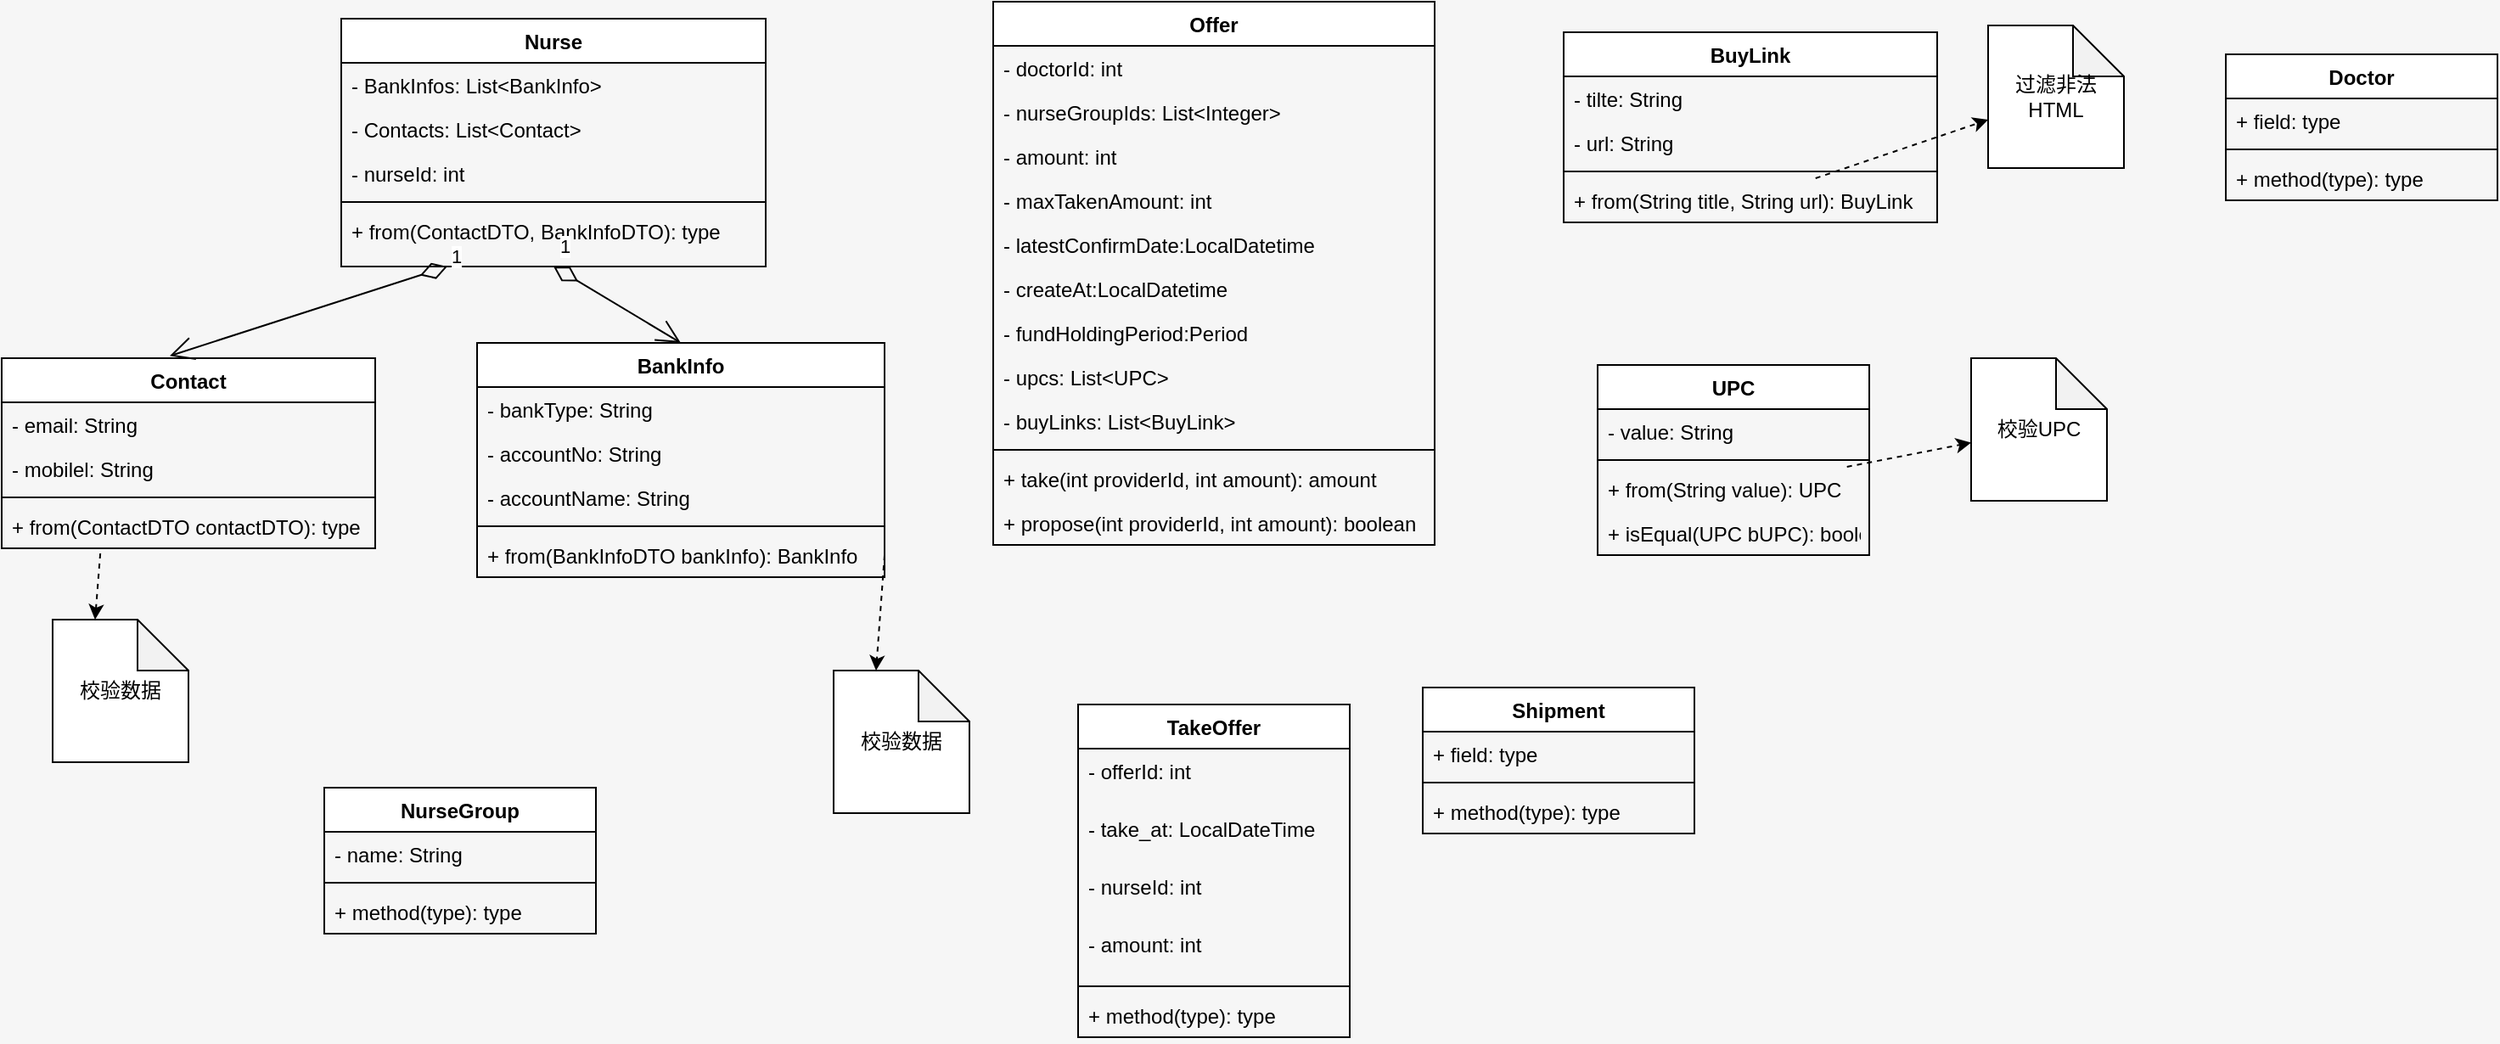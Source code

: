 <mxfile version="17.4.0" type="github">
  <diagram id="Cojw7_Yz68KiZyoo5ue1" name="Page-1">
    <mxGraphModel dx="1865" dy="523" grid="1" gridSize="10" guides="1" tooltips="1" connect="1" arrows="1" fold="1" page="1" pageScale="1" pageWidth="827" pageHeight="1169" background="#f6f6f6" math="0" shadow="0">
      <root>
        <mxCell id="0" />
        <mxCell id="1" parent="0" />
        <mxCell id="XdXcWir25vY_QgZHu3hT-5" value="Offer" style="swimlane;fontStyle=1;align=center;verticalAlign=top;childLayout=stackLayout;horizontal=1;startSize=26;horizontalStack=0;resizeParent=1;resizeParentMax=0;resizeLast=0;collapsible=1;marginBottom=0;" parent="1" vertex="1">
          <mxGeometry x="414" y="36" width="260" height="320" as="geometry" />
        </mxCell>
        <mxCell id="ikrwxiIN1NQovr5HiK0k-30" value="- doctorId: int" style="text;strokeColor=none;fillColor=none;align=left;verticalAlign=top;spacingLeft=4;spacingRight=4;overflow=hidden;rotatable=0;points=[[0,0.5],[1,0.5]];portConstraint=eastwest;" parent="XdXcWir25vY_QgZHu3hT-5" vertex="1">
          <mxGeometry y="26" width="260" height="26" as="geometry" />
        </mxCell>
        <mxCell id="XdXcWir25vY_QgZHu3hT-28" value="- nurseGroupIds: List&lt;Integer&gt;" style="text;strokeColor=none;fillColor=none;align=left;verticalAlign=top;spacingLeft=4;spacingRight=4;overflow=hidden;rotatable=0;points=[[0,0.5],[1,0.5]];portConstraint=eastwest;" parent="XdXcWir25vY_QgZHu3hT-5" vertex="1">
          <mxGeometry y="52" width="260" height="26" as="geometry" />
        </mxCell>
        <mxCell id="ikrwxiIN1NQovr5HiK0k-11" value="- amount: int" style="text;strokeColor=none;fillColor=none;align=left;verticalAlign=top;spacingLeft=4;spacingRight=4;overflow=hidden;rotatable=0;points=[[0,0.5],[1,0.5]];portConstraint=eastwest;" parent="XdXcWir25vY_QgZHu3hT-5" vertex="1">
          <mxGeometry y="78" width="260" height="26" as="geometry" />
        </mxCell>
        <mxCell id="XdXcWir25vY_QgZHu3hT-6" value="- maxTakenAmount: int" style="text;strokeColor=none;fillColor=none;align=left;verticalAlign=top;spacingLeft=4;spacingRight=4;overflow=hidden;rotatable=0;points=[[0,0.5],[1,0.5]];portConstraint=eastwest;" parent="XdXcWir25vY_QgZHu3hT-5" vertex="1">
          <mxGeometry y="104" width="260" height="26" as="geometry" />
        </mxCell>
        <mxCell id="ikrwxiIN1NQovr5HiK0k-12" value="- latestConfirmDate:LocalDatetime" style="text;strokeColor=none;fillColor=none;align=left;verticalAlign=top;spacingLeft=4;spacingRight=4;overflow=hidden;rotatable=0;points=[[0,0.5],[1,0.5]];portConstraint=eastwest;" parent="XdXcWir25vY_QgZHu3hT-5" vertex="1">
          <mxGeometry y="130" width="260" height="26" as="geometry" />
        </mxCell>
        <mxCell id="ikrwxiIN1NQovr5HiK0k-14" value="- createAt:LocalDatetime" style="text;strokeColor=none;fillColor=none;align=left;verticalAlign=top;spacingLeft=4;spacingRight=4;overflow=hidden;rotatable=0;points=[[0,0.5],[1,0.5]];portConstraint=eastwest;" parent="XdXcWir25vY_QgZHu3hT-5" vertex="1">
          <mxGeometry y="156" width="260" height="26" as="geometry" />
        </mxCell>
        <mxCell id="ikrwxiIN1NQovr5HiK0k-29" value="- fundHoldingPeriod:Period" style="text;strokeColor=none;fillColor=none;align=left;verticalAlign=top;spacingLeft=4;spacingRight=4;overflow=hidden;rotatable=0;points=[[0,0.5],[1,0.5]];portConstraint=eastwest;" parent="XdXcWir25vY_QgZHu3hT-5" vertex="1">
          <mxGeometry y="182" width="260" height="26" as="geometry" />
        </mxCell>
        <mxCell id="ikrwxiIN1NQovr5HiK0k-15" value="- upcs: List&lt;UPC&gt;" style="text;strokeColor=none;fillColor=none;align=left;verticalAlign=top;spacingLeft=4;spacingRight=4;overflow=hidden;rotatable=0;points=[[0,0.5],[1,0.5]];portConstraint=eastwest;" parent="XdXcWir25vY_QgZHu3hT-5" vertex="1">
          <mxGeometry y="208" width="260" height="26" as="geometry" />
        </mxCell>
        <mxCell id="CIkfiJMoAI_hj2nqZ_pq-1" value="- buyLinks: List&lt;BuyLink&gt;" style="text;strokeColor=none;fillColor=none;align=left;verticalAlign=top;spacingLeft=4;spacingRight=4;overflow=hidden;rotatable=0;points=[[0,0.5],[1,0.5]];portConstraint=eastwest;" vertex="1" parent="XdXcWir25vY_QgZHu3hT-5">
          <mxGeometry y="234" width="260" height="26" as="geometry" />
        </mxCell>
        <mxCell id="XdXcWir25vY_QgZHu3hT-7" value="" style="line;strokeWidth=1;fillColor=none;align=left;verticalAlign=middle;spacingTop=-1;spacingLeft=3;spacingRight=3;rotatable=0;labelPosition=right;points=[];portConstraint=eastwest;" parent="XdXcWir25vY_QgZHu3hT-5" vertex="1">
          <mxGeometry y="260" width="260" height="8" as="geometry" />
        </mxCell>
        <mxCell id="XdXcWir25vY_QgZHu3hT-8" value="+ take(int providerId, int amount): amount" style="text;strokeColor=none;fillColor=none;align=left;verticalAlign=top;spacingLeft=4;spacingRight=4;overflow=hidden;rotatable=0;points=[[0,0.5],[1,0.5]];portConstraint=eastwest;" parent="XdXcWir25vY_QgZHu3hT-5" vertex="1">
          <mxGeometry y="268" width="260" height="26" as="geometry" />
        </mxCell>
        <mxCell id="ikrwxiIN1NQovr5HiK0k-13" value="+ propose(int providerId, int amount): boolean" style="text;strokeColor=none;fillColor=none;align=left;verticalAlign=top;spacingLeft=4;spacingRight=4;overflow=hidden;rotatable=0;points=[[0,0.5],[1,0.5]];portConstraint=eastwest;" parent="XdXcWir25vY_QgZHu3hT-5" vertex="1">
          <mxGeometry y="294" width="260" height="26" as="geometry" />
        </mxCell>
        <mxCell id="XdXcWir25vY_QgZHu3hT-9" value="Nurse" style="swimlane;fontStyle=1;align=center;verticalAlign=top;childLayout=stackLayout;horizontal=1;startSize=26;horizontalStack=0;resizeParent=1;resizeParentMax=0;resizeLast=0;collapsible=1;marginBottom=0;" parent="1" vertex="1">
          <mxGeometry x="30" y="46" width="250" height="146" as="geometry" />
        </mxCell>
        <mxCell id="XdXcWir25vY_QgZHu3hT-10" value="- BankInfos: List&lt;BankInfo&gt;" style="text;strokeColor=none;fillColor=none;align=left;verticalAlign=top;spacingLeft=4;spacingRight=4;overflow=hidden;rotatable=0;points=[[0,0.5],[1,0.5]];portConstraint=eastwest;" parent="XdXcWir25vY_QgZHu3hT-9" vertex="1">
          <mxGeometry y="26" width="250" height="26" as="geometry" />
        </mxCell>
        <mxCell id="ikrwxiIN1NQovr5HiK0k-44" value="- Contacts: List&lt;Contact&gt;" style="text;strokeColor=none;fillColor=none;align=left;verticalAlign=top;spacingLeft=4;spacingRight=4;overflow=hidden;rotatable=0;points=[[0,0.5],[1,0.5]];portConstraint=eastwest;" parent="XdXcWir25vY_QgZHu3hT-9" vertex="1">
          <mxGeometry y="52" width="250" height="26" as="geometry" />
        </mxCell>
        <mxCell id="ikrwxiIN1NQovr5HiK0k-49" value="- nurseId: int" style="text;strokeColor=none;fillColor=none;align=left;verticalAlign=top;spacingLeft=4;spacingRight=4;overflow=hidden;rotatable=0;points=[[0,0.5],[1,0.5]];portConstraint=eastwest;" parent="XdXcWir25vY_QgZHu3hT-9" vertex="1">
          <mxGeometry y="78" width="250" height="26" as="geometry" />
        </mxCell>
        <mxCell id="XdXcWir25vY_QgZHu3hT-11" value="" style="line;strokeWidth=1;fillColor=none;align=left;verticalAlign=middle;spacingTop=-1;spacingLeft=3;spacingRight=3;rotatable=0;labelPosition=right;points=[];portConstraint=eastwest;" parent="XdXcWir25vY_QgZHu3hT-9" vertex="1">
          <mxGeometry y="104" width="250" height="8" as="geometry" />
        </mxCell>
        <mxCell id="XdXcWir25vY_QgZHu3hT-12" value="+ from(ContactDTO, BankInfoDTO): type" style="text;strokeColor=none;fillColor=none;align=left;verticalAlign=top;spacingLeft=4;spacingRight=4;overflow=hidden;rotatable=0;points=[[0,0.5],[1,0.5]];portConstraint=eastwest;" parent="XdXcWir25vY_QgZHu3hT-9" vertex="1">
          <mxGeometry y="112" width="250" height="34" as="geometry" />
        </mxCell>
        <mxCell id="XdXcWir25vY_QgZHu3hT-13" value="Doctor" style="swimlane;fontStyle=1;align=center;verticalAlign=top;childLayout=stackLayout;horizontal=1;startSize=26;horizontalStack=0;resizeParent=1;resizeParentMax=0;resizeLast=0;collapsible=1;marginBottom=0;" parent="1" vertex="1">
          <mxGeometry x="1140" y="67" width="160" height="86" as="geometry" />
        </mxCell>
        <mxCell id="XdXcWir25vY_QgZHu3hT-14" value="+ field: type" style="text;strokeColor=none;fillColor=none;align=left;verticalAlign=top;spacingLeft=4;spacingRight=4;overflow=hidden;rotatable=0;points=[[0,0.5],[1,0.5]];portConstraint=eastwest;" parent="XdXcWir25vY_QgZHu3hT-13" vertex="1">
          <mxGeometry y="26" width="160" height="26" as="geometry" />
        </mxCell>
        <mxCell id="XdXcWir25vY_QgZHu3hT-15" value="" style="line;strokeWidth=1;fillColor=none;align=left;verticalAlign=middle;spacingTop=-1;spacingLeft=3;spacingRight=3;rotatable=0;labelPosition=right;points=[];portConstraint=eastwest;" parent="XdXcWir25vY_QgZHu3hT-13" vertex="1">
          <mxGeometry y="52" width="160" height="8" as="geometry" />
        </mxCell>
        <mxCell id="XdXcWir25vY_QgZHu3hT-16" value="+ method(type): type" style="text;strokeColor=none;fillColor=none;align=left;verticalAlign=top;spacingLeft=4;spacingRight=4;overflow=hidden;rotatable=0;points=[[0,0.5],[1,0.5]];portConstraint=eastwest;" parent="XdXcWir25vY_QgZHu3hT-13" vertex="1">
          <mxGeometry y="60" width="160" height="26" as="geometry" />
        </mxCell>
        <mxCell id="XdXcWir25vY_QgZHu3hT-20" value="TakeOffer" style="swimlane;fontStyle=1;align=center;verticalAlign=top;childLayout=stackLayout;horizontal=1;startSize=26;horizontalStack=0;resizeParent=1;resizeParentMax=0;resizeLast=0;collapsible=1;marginBottom=0;" parent="1" vertex="1">
          <mxGeometry x="464" y="450" width="160" height="196" as="geometry" />
        </mxCell>
        <mxCell id="XdXcWir25vY_QgZHu3hT-21" value="- offerId: int" style="text;strokeColor=none;fillColor=none;align=left;verticalAlign=top;spacingLeft=4;spacingRight=4;overflow=hidden;rotatable=0;points=[[0,0.5],[1,0.5]];portConstraint=eastwest;" parent="XdXcWir25vY_QgZHu3hT-20" vertex="1">
          <mxGeometry y="26" width="160" height="34" as="geometry" />
        </mxCell>
        <mxCell id="ikrwxiIN1NQovr5HiK0k-20" value="- take_at: LocalDateTime" style="text;strokeColor=none;fillColor=none;align=left;verticalAlign=top;spacingLeft=4;spacingRight=4;overflow=hidden;rotatable=0;points=[[0,0.5],[1,0.5]];portConstraint=eastwest;" parent="XdXcWir25vY_QgZHu3hT-20" vertex="1">
          <mxGeometry y="60" width="160" height="34" as="geometry" />
        </mxCell>
        <mxCell id="XdXcWir25vY_QgZHu3hT-29" value="- nurseId: int" style="text;strokeColor=none;fillColor=none;align=left;verticalAlign=top;spacingLeft=4;spacingRight=4;overflow=hidden;rotatable=0;points=[[0,0.5],[1,0.5]];portConstraint=eastwest;" parent="XdXcWir25vY_QgZHu3hT-20" vertex="1">
          <mxGeometry y="94" width="160" height="34" as="geometry" />
        </mxCell>
        <mxCell id="ikrwxiIN1NQovr5HiK0k-21" value="- amount: int" style="text;strokeColor=none;fillColor=none;align=left;verticalAlign=top;spacingLeft=4;spacingRight=4;overflow=hidden;rotatable=0;points=[[0,0.5],[1,0.5]];portConstraint=eastwest;" parent="XdXcWir25vY_QgZHu3hT-20" vertex="1">
          <mxGeometry y="128" width="160" height="34" as="geometry" />
        </mxCell>
        <mxCell id="XdXcWir25vY_QgZHu3hT-22" value="" style="line;strokeWidth=1;fillColor=none;align=left;verticalAlign=middle;spacingTop=-1;spacingLeft=3;spacingRight=3;rotatable=0;labelPosition=right;points=[];portConstraint=eastwest;" parent="XdXcWir25vY_QgZHu3hT-20" vertex="1">
          <mxGeometry y="162" width="160" height="8" as="geometry" />
        </mxCell>
        <mxCell id="XdXcWir25vY_QgZHu3hT-23" value="+ method(type): type" style="text;strokeColor=none;fillColor=none;align=left;verticalAlign=top;spacingLeft=4;spacingRight=4;overflow=hidden;rotatable=0;points=[[0,0.5],[1,0.5]];portConstraint=eastwest;" parent="XdXcWir25vY_QgZHu3hT-20" vertex="1">
          <mxGeometry y="170" width="160" height="26" as="geometry" />
        </mxCell>
        <mxCell id="XdXcWir25vY_QgZHu3hT-36" value="Contact" style="swimlane;fontStyle=1;align=center;verticalAlign=top;childLayout=stackLayout;horizontal=1;startSize=26;horizontalStack=0;resizeParent=1;resizeParentMax=0;resizeLast=0;collapsible=1;marginBottom=0;" parent="1" vertex="1">
          <mxGeometry x="-170" y="246" width="220" height="112" as="geometry" />
        </mxCell>
        <mxCell id="XdXcWir25vY_QgZHu3hT-37" value="- email: String" style="text;strokeColor=none;fillColor=none;align=left;verticalAlign=top;spacingLeft=4;spacingRight=4;overflow=hidden;rotatable=0;points=[[0,0.5],[1,0.5]];portConstraint=eastwest;" parent="XdXcWir25vY_QgZHu3hT-36" vertex="1">
          <mxGeometry y="26" width="220" height="26" as="geometry" />
        </mxCell>
        <mxCell id="ikrwxiIN1NQovr5HiK0k-43" value="- mobilel: String" style="text;strokeColor=none;fillColor=none;align=left;verticalAlign=top;spacingLeft=4;spacingRight=4;overflow=hidden;rotatable=0;points=[[0,0.5],[1,0.5]];portConstraint=eastwest;" parent="XdXcWir25vY_QgZHu3hT-36" vertex="1">
          <mxGeometry y="52" width="220" height="26" as="geometry" />
        </mxCell>
        <mxCell id="XdXcWir25vY_QgZHu3hT-38" value="" style="line;strokeWidth=1;fillColor=none;align=left;verticalAlign=middle;spacingTop=-1;spacingLeft=3;spacingRight=3;rotatable=0;labelPosition=right;points=[];portConstraint=eastwest;" parent="XdXcWir25vY_QgZHu3hT-36" vertex="1">
          <mxGeometry y="78" width="220" height="8" as="geometry" />
        </mxCell>
        <mxCell id="XdXcWir25vY_QgZHu3hT-39" value="+ from(ContactDTO contactDTO): type" style="text;strokeColor=none;fillColor=none;align=left;verticalAlign=top;spacingLeft=4;spacingRight=4;overflow=hidden;rotatable=0;points=[[0,0.5],[1,0.5]];portConstraint=eastwest;" parent="XdXcWir25vY_QgZHu3hT-36" vertex="1">
          <mxGeometry y="86" width="220" height="26" as="geometry" />
        </mxCell>
        <mxCell id="XdXcWir25vY_QgZHu3hT-40" value="BankInfo" style="swimlane;fontStyle=1;align=center;verticalAlign=top;childLayout=stackLayout;horizontal=1;startSize=26;horizontalStack=0;resizeParent=1;resizeParentMax=0;resizeLast=0;collapsible=1;marginBottom=0;" parent="1" vertex="1">
          <mxGeometry x="110" y="237" width="240" height="138" as="geometry" />
        </mxCell>
        <mxCell id="XdXcWir25vY_QgZHu3hT-41" value="- bankType: String" style="text;strokeColor=none;fillColor=none;align=left;verticalAlign=top;spacingLeft=4;spacingRight=4;overflow=hidden;rotatable=0;points=[[0,0.5],[1,0.5]];portConstraint=eastwest;" parent="XdXcWir25vY_QgZHu3hT-40" vertex="1">
          <mxGeometry y="26" width="240" height="26" as="geometry" />
        </mxCell>
        <mxCell id="ikrwxiIN1NQovr5HiK0k-39" value="- accountNo: String" style="text;strokeColor=none;fillColor=none;align=left;verticalAlign=top;spacingLeft=4;spacingRight=4;overflow=hidden;rotatable=0;points=[[0,0.5],[1,0.5]];portConstraint=eastwest;" parent="XdXcWir25vY_QgZHu3hT-40" vertex="1">
          <mxGeometry y="52" width="240" height="26" as="geometry" />
        </mxCell>
        <mxCell id="ikrwxiIN1NQovr5HiK0k-40" value="- accountName: String" style="text;strokeColor=none;fillColor=none;align=left;verticalAlign=top;spacingLeft=4;spacingRight=4;overflow=hidden;rotatable=0;points=[[0,0.5],[1,0.5]];portConstraint=eastwest;" parent="XdXcWir25vY_QgZHu3hT-40" vertex="1">
          <mxGeometry y="78" width="240" height="26" as="geometry" />
        </mxCell>
        <mxCell id="XdXcWir25vY_QgZHu3hT-42" value="" style="line;strokeWidth=1;fillColor=none;align=left;verticalAlign=middle;spacingTop=-1;spacingLeft=3;spacingRight=3;rotatable=0;labelPosition=right;points=[];portConstraint=eastwest;" parent="XdXcWir25vY_QgZHu3hT-40" vertex="1">
          <mxGeometry y="104" width="240" height="8" as="geometry" />
        </mxCell>
        <mxCell id="XdXcWir25vY_QgZHu3hT-43" value="+ from(BankInfoDTO bankInfo): BankInfo" style="text;strokeColor=none;fillColor=none;align=left;verticalAlign=top;spacingLeft=4;spacingRight=4;overflow=hidden;rotatable=0;points=[[0,0.5],[1,0.5]];portConstraint=eastwest;" parent="XdXcWir25vY_QgZHu3hT-40" vertex="1">
          <mxGeometry y="112" width="240" height="26" as="geometry" />
        </mxCell>
        <mxCell id="ikrwxiIN1NQovr5HiK0k-1" value="NurseGroup" style="swimlane;fontStyle=1;align=center;verticalAlign=top;childLayout=stackLayout;horizontal=1;startSize=26;horizontalStack=0;resizeParent=1;resizeParentMax=0;resizeLast=0;collapsible=1;marginBottom=0;" parent="1" vertex="1">
          <mxGeometry x="20" y="499" width="160" height="86" as="geometry" />
        </mxCell>
        <mxCell id="ikrwxiIN1NQovr5HiK0k-2" value="- name: String" style="text;strokeColor=none;fillColor=none;align=left;verticalAlign=top;spacingLeft=4;spacingRight=4;overflow=hidden;rotatable=0;points=[[0,0.5],[1,0.5]];portConstraint=eastwest;" parent="ikrwxiIN1NQovr5HiK0k-1" vertex="1">
          <mxGeometry y="26" width="160" height="26" as="geometry" />
        </mxCell>
        <mxCell id="ikrwxiIN1NQovr5HiK0k-3" value="" style="line;strokeWidth=1;fillColor=none;align=left;verticalAlign=middle;spacingTop=-1;spacingLeft=3;spacingRight=3;rotatable=0;labelPosition=right;points=[];portConstraint=eastwest;" parent="ikrwxiIN1NQovr5HiK0k-1" vertex="1">
          <mxGeometry y="52" width="160" height="8" as="geometry" />
        </mxCell>
        <mxCell id="ikrwxiIN1NQovr5HiK0k-4" value="+ method(type): type" style="text;strokeColor=none;fillColor=none;align=left;verticalAlign=top;spacingLeft=4;spacingRight=4;overflow=hidden;rotatable=0;points=[[0,0.5],[1,0.5]];portConstraint=eastwest;" parent="ikrwxiIN1NQovr5HiK0k-1" vertex="1">
          <mxGeometry y="60" width="160" height="26" as="geometry" />
        </mxCell>
        <mxCell id="ikrwxiIN1NQovr5HiK0k-8" value="1" style="endArrow=open;html=1;endSize=12;startArrow=diamondThin;startSize=14;startFill=0;align=left;verticalAlign=bottom;rounded=0;entryX=0.45;entryY=-0.012;entryDx=0;entryDy=0;entryPerimeter=0;exitX=0.25;exitY=1;exitDx=0;exitDy=0;" parent="1" source="XdXcWir25vY_QgZHu3hT-9" target="XdXcWir25vY_QgZHu3hT-36" edge="1">
          <mxGeometry x="-1" y="3" relative="1" as="geometry">
            <mxPoint x="90" y="190" as="sourcePoint" />
            <mxPoint x="220" y="200" as="targetPoint" />
          </mxGeometry>
        </mxCell>
        <mxCell id="ikrwxiIN1NQovr5HiK0k-10" value="1" style="endArrow=open;html=1;endSize=12;startArrow=diamondThin;startSize=14;startFill=0;align=left;verticalAlign=bottom;rounded=0;entryX=0.5;entryY=0;entryDx=0;entryDy=0;exitX=0.5;exitY=1;exitDx=0;exitDy=0;" parent="1" source="XdXcWir25vY_QgZHu3hT-9" target="XdXcWir25vY_QgZHu3hT-40" edge="1">
          <mxGeometry x="-1" y="3" relative="1" as="geometry">
            <mxPoint x="170" y="160" as="sourcePoint" />
            <mxPoint x="2" y="268.968" as="targetPoint" />
          </mxGeometry>
        </mxCell>
        <mxCell id="ikrwxiIN1NQovr5HiK0k-16" value="Shipment" style="swimlane;fontStyle=1;align=center;verticalAlign=top;childLayout=stackLayout;horizontal=1;startSize=26;horizontalStack=0;resizeParent=1;resizeParentMax=0;resizeLast=0;collapsible=1;marginBottom=0;" parent="1" vertex="1">
          <mxGeometry x="667" y="440" width="160" height="86" as="geometry" />
        </mxCell>
        <mxCell id="ikrwxiIN1NQovr5HiK0k-17" value="+ field: type" style="text;strokeColor=none;fillColor=none;align=left;verticalAlign=top;spacingLeft=4;spacingRight=4;overflow=hidden;rotatable=0;points=[[0,0.5],[1,0.5]];portConstraint=eastwest;" parent="ikrwxiIN1NQovr5HiK0k-16" vertex="1">
          <mxGeometry y="26" width="160" height="26" as="geometry" />
        </mxCell>
        <mxCell id="ikrwxiIN1NQovr5HiK0k-18" value="" style="line;strokeWidth=1;fillColor=none;align=left;verticalAlign=middle;spacingTop=-1;spacingLeft=3;spacingRight=3;rotatable=0;labelPosition=right;points=[];portConstraint=eastwest;" parent="ikrwxiIN1NQovr5HiK0k-16" vertex="1">
          <mxGeometry y="52" width="160" height="8" as="geometry" />
        </mxCell>
        <mxCell id="ikrwxiIN1NQovr5HiK0k-19" value="+ method(type): type" style="text;strokeColor=none;fillColor=none;align=left;verticalAlign=top;spacingLeft=4;spacingRight=4;overflow=hidden;rotatable=0;points=[[0,0.5],[1,0.5]];portConstraint=eastwest;" parent="ikrwxiIN1NQovr5HiK0k-16" vertex="1">
          <mxGeometry y="60" width="160" height="26" as="geometry" />
        </mxCell>
        <mxCell id="ikrwxiIN1NQovr5HiK0k-22" value="UPC" style="swimlane;fontStyle=1;align=center;verticalAlign=top;childLayout=stackLayout;horizontal=1;startSize=26;horizontalStack=0;resizeParent=1;resizeParentMax=0;resizeLast=0;collapsible=1;marginBottom=0;" parent="1" vertex="1">
          <mxGeometry x="770" y="250" width="160" height="112" as="geometry" />
        </mxCell>
        <mxCell id="ikrwxiIN1NQovr5HiK0k-23" value="- value: String" style="text;strokeColor=none;fillColor=none;align=left;verticalAlign=top;spacingLeft=4;spacingRight=4;overflow=hidden;rotatable=0;points=[[0,0.5],[1,0.5]];portConstraint=eastwest;" parent="ikrwxiIN1NQovr5HiK0k-22" vertex="1">
          <mxGeometry y="26" width="160" height="26" as="geometry" />
        </mxCell>
        <mxCell id="ikrwxiIN1NQovr5HiK0k-24" value="" style="line;strokeWidth=1;fillColor=none;align=left;verticalAlign=middle;spacingTop=-1;spacingLeft=3;spacingRight=3;rotatable=0;labelPosition=right;points=[];portConstraint=eastwest;" parent="ikrwxiIN1NQovr5HiK0k-22" vertex="1">
          <mxGeometry y="52" width="160" height="8" as="geometry" />
        </mxCell>
        <mxCell id="ikrwxiIN1NQovr5HiK0k-25" value="+ from(String value): UPC" style="text;strokeColor=none;fillColor=none;align=left;verticalAlign=top;spacingLeft=4;spacingRight=4;overflow=hidden;rotatable=0;points=[[0,0.5],[1,0.5]];portConstraint=eastwest;" parent="ikrwxiIN1NQovr5HiK0k-22" vertex="1">
          <mxGeometry y="60" width="160" height="26" as="geometry" />
        </mxCell>
        <mxCell id="ikrwxiIN1NQovr5HiK0k-28" value="+ isEqual(UPC bUPC): boolean" style="text;strokeColor=none;fillColor=none;align=left;verticalAlign=top;spacingLeft=4;spacingRight=4;overflow=hidden;rotatable=0;points=[[0,0.5],[1,0.5]];portConstraint=eastwest;" parent="ikrwxiIN1NQovr5HiK0k-22" vertex="1">
          <mxGeometry y="86" width="160" height="26" as="geometry" />
        </mxCell>
        <mxCell id="ikrwxiIN1NQovr5HiK0k-26" value="校验UPC" style="shape=note;whiteSpace=wrap;html=1;backgroundOutline=1;darkOpacity=0.05;" parent="1" vertex="1">
          <mxGeometry x="990" y="246" width="80" height="84" as="geometry" />
        </mxCell>
        <mxCell id="ikrwxiIN1NQovr5HiK0k-27" value="" style="edgeStyle=none;rounded=0;orthogonalLoop=1;jettySize=auto;html=1;dashed=1;" parent="1" source="ikrwxiIN1NQovr5HiK0k-25" target="ikrwxiIN1NQovr5HiK0k-26" edge="1">
          <mxGeometry relative="1" as="geometry" />
        </mxCell>
        <mxCell id="ikrwxiIN1NQovr5HiK0k-32" value="BuyLink" style="swimlane;fontStyle=1;align=center;verticalAlign=top;childLayout=stackLayout;horizontal=1;startSize=26;horizontalStack=0;resizeParent=1;resizeParentMax=0;resizeLast=0;collapsible=1;marginBottom=0;" parent="1" vertex="1">
          <mxGeometry x="750" y="54" width="220" height="112" as="geometry" />
        </mxCell>
        <mxCell id="ikrwxiIN1NQovr5HiK0k-33" value="- tilte: String" style="text;strokeColor=none;fillColor=none;align=left;verticalAlign=top;spacingLeft=4;spacingRight=4;overflow=hidden;rotatable=0;points=[[0,0.5],[1,0.5]];portConstraint=eastwest;" parent="ikrwxiIN1NQovr5HiK0k-32" vertex="1">
          <mxGeometry y="26" width="220" height="26" as="geometry" />
        </mxCell>
        <mxCell id="CIkfiJMoAI_hj2nqZ_pq-2" value="- url: String" style="text;strokeColor=none;fillColor=none;align=left;verticalAlign=top;spacingLeft=4;spacingRight=4;overflow=hidden;rotatable=0;points=[[0,0.5],[1,0.5]];portConstraint=eastwest;" vertex="1" parent="ikrwxiIN1NQovr5HiK0k-32">
          <mxGeometry y="52" width="220" height="26" as="geometry" />
        </mxCell>
        <mxCell id="ikrwxiIN1NQovr5HiK0k-34" value="" style="line;strokeWidth=1;fillColor=none;align=left;verticalAlign=middle;spacingTop=-1;spacingLeft=3;spacingRight=3;rotatable=0;labelPosition=right;points=[];portConstraint=eastwest;" parent="ikrwxiIN1NQovr5HiK0k-32" vertex="1">
          <mxGeometry y="78" width="220" height="8" as="geometry" />
        </mxCell>
        <mxCell id="ikrwxiIN1NQovr5HiK0k-35" value="+ from(String title, String url): BuyLink" style="text;strokeColor=none;fillColor=none;align=left;verticalAlign=top;spacingLeft=4;spacingRight=4;overflow=hidden;rotatable=0;points=[[0,0.5],[1,0.5]];portConstraint=eastwest;" parent="ikrwxiIN1NQovr5HiK0k-32" vertex="1">
          <mxGeometry y="86" width="220" height="26" as="geometry" />
        </mxCell>
        <mxCell id="ikrwxiIN1NQovr5HiK0k-37" value="过滤非法HTML" style="shape=note;whiteSpace=wrap;html=1;backgroundOutline=1;darkOpacity=0.05;" parent="1" vertex="1">
          <mxGeometry x="1000" y="50" width="80" height="84" as="geometry" />
        </mxCell>
        <mxCell id="ikrwxiIN1NQovr5HiK0k-38" value="" style="edgeStyle=none;rounded=0;orthogonalLoop=1;jettySize=auto;html=1;dashed=1;" parent="1" source="ikrwxiIN1NQovr5HiK0k-35" target="ikrwxiIN1NQovr5HiK0k-37" edge="1">
          <mxGeometry relative="1" as="geometry" />
        </mxCell>
        <mxCell id="ikrwxiIN1NQovr5HiK0k-41" value="校验数据" style="shape=note;whiteSpace=wrap;html=1;backgroundOutline=1;darkOpacity=0.05;" parent="1" vertex="1">
          <mxGeometry x="320" y="430" width="80" height="84" as="geometry" />
        </mxCell>
        <mxCell id="ikrwxiIN1NQovr5HiK0k-42" style="edgeStyle=none;rounded=0;orthogonalLoop=1;jettySize=auto;html=1;exitX=1;exitY=0.5;exitDx=0;exitDy=0;entryX=0;entryY=0;entryDx=25;entryDy=0;entryPerimeter=0;dashed=1;" parent="1" source="XdXcWir25vY_QgZHu3hT-43" target="ikrwxiIN1NQovr5HiK0k-41" edge="1">
          <mxGeometry relative="1" as="geometry" />
        </mxCell>
        <mxCell id="ikrwxiIN1NQovr5HiK0k-48" style="edgeStyle=none;rounded=0;orthogonalLoop=1;jettySize=auto;html=1;exitX=0.264;exitY=1.115;exitDx=0;exitDy=0;exitPerimeter=0;dashed=1;entryX=0;entryY=0;entryDx=25;entryDy=0;entryPerimeter=0;" parent="1" source="XdXcWir25vY_QgZHu3hT-39" target="ikrwxiIN1NQovr5HiK0k-45" edge="1">
          <mxGeometry relative="1" as="geometry">
            <mxPoint x="-60" y="380" as="targetPoint" />
          </mxGeometry>
        </mxCell>
        <mxCell id="ikrwxiIN1NQovr5HiK0k-45" value="校验数据" style="shape=note;whiteSpace=wrap;html=1;backgroundOutline=1;darkOpacity=0.05;" parent="1" vertex="1">
          <mxGeometry x="-140" y="400" width="80" height="84" as="geometry" />
        </mxCell>
      </root>
    </mxGraphModel>
  </diagram>
</mxfile>
